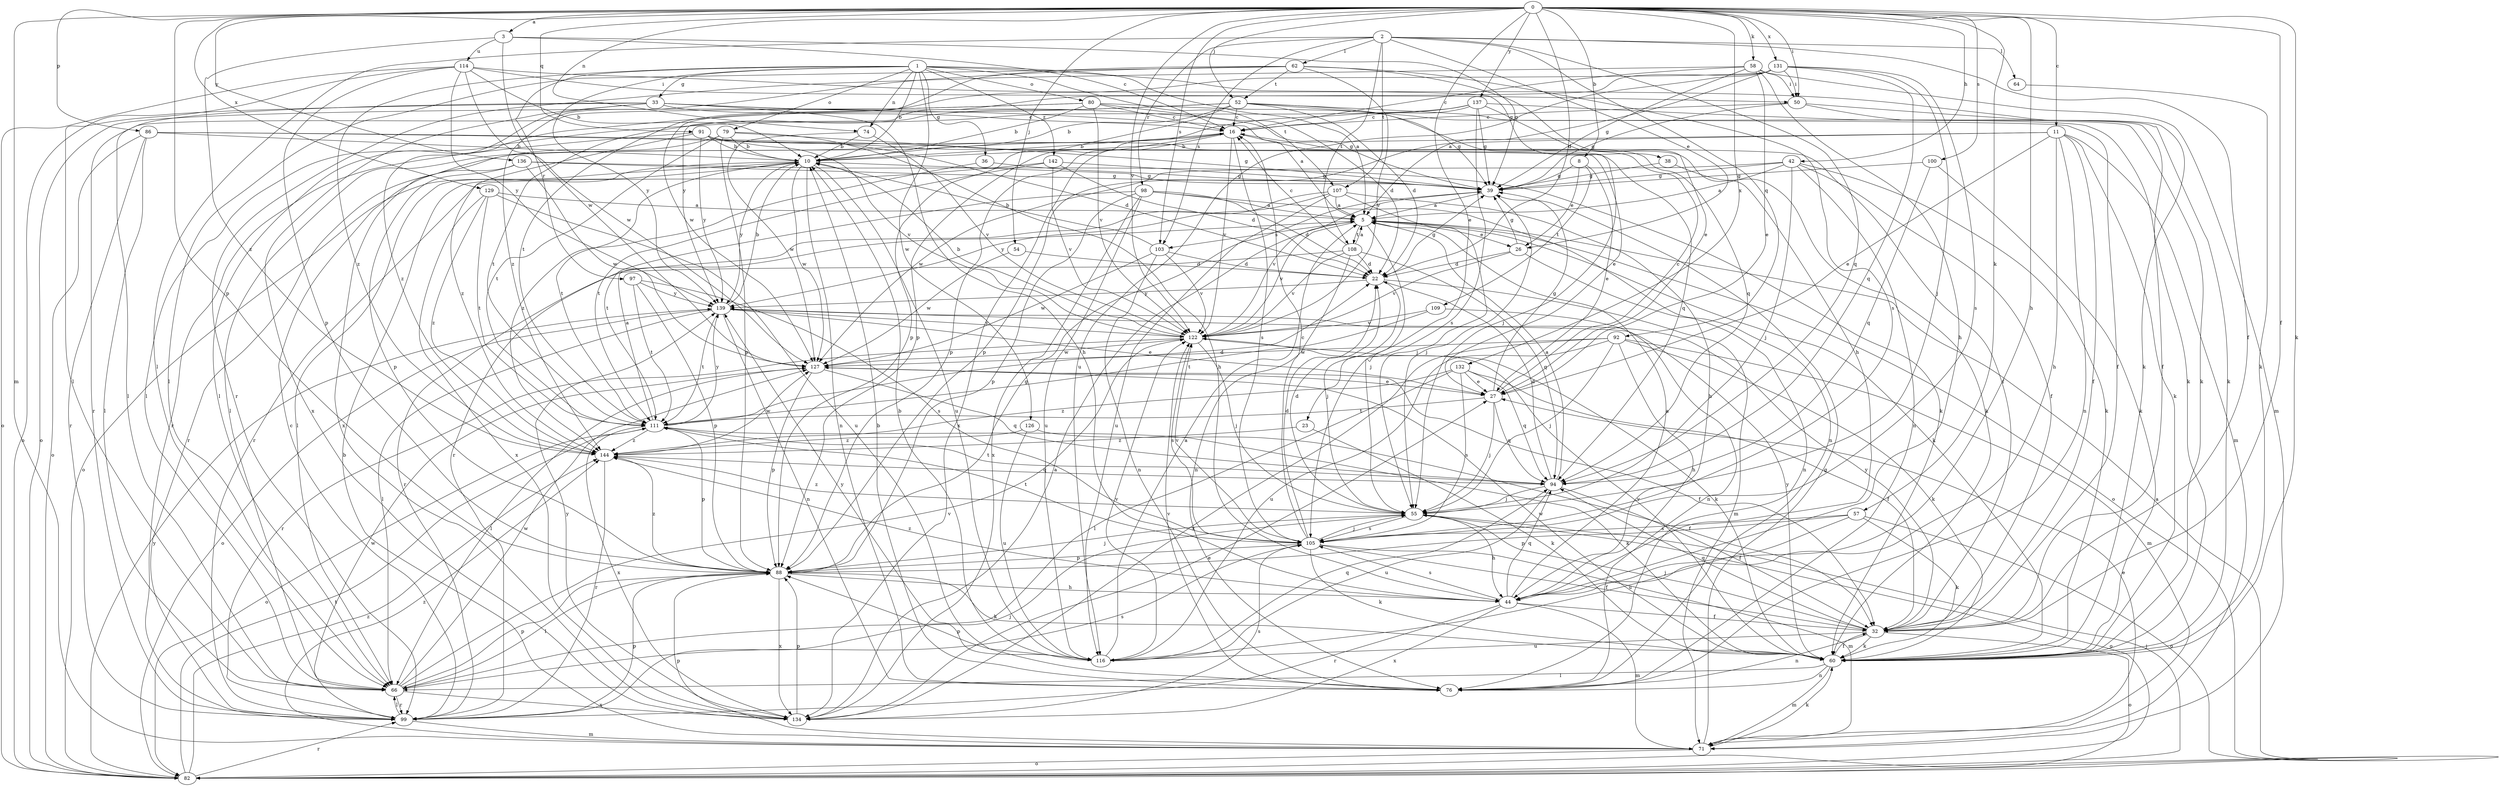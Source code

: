 strict digraph  {
0;
1;
2;
3;
5;
8;
10;
11;
16;
22;
23;
26;
27;
32;
33;
36;
38;
39;
42;
44;
50;
52;
54;
55;
57;
58;
60;
62;
64;
66;
71;
74;
76;
79;
80;
82;
86;
88;
91;
92;
94;
97;
98;
99;
100;
103;
105;
107;
108;
109;
111;
114;
116;
122;
126;
127;
129;
131;
132;
134;
136;
137;
139;
142;
144;
0 -> 3  [label=a];
0 -> 8  [label=b];
0 -> 11  [label=c];
0 -> 22  [label=d];
0 -> 23  [label=e];
0 -> 32  [label=f];
0 -> 42  [label=h];
0 -> 44  [label=h];
0 -> 50  [label=i];
0 -> 52  [label=j];
0 -> 54  [label=j];
0 -> 57  [label=k];
0 -> 58  [label=k];
0 -> 60  [label=k];
0 -> 71  [label=m];
0 -> 74  [label=n];
0 -> 86  [label=p];
0 -> 88  [label=p];
0 -> 91  [label=q];
0 -> 100  [label=s];
0 -> 103  [label=s];
0 -> 122  [label=v];
0 -> 129  [label=x];
0 -> 131  [label=x];
0 -> 132  [label=x];
0 -> 136  [label=y];
0 -> 137  [label=y];
1 -> 5  [label=a];
1 -> 10  [label=b];
1 -> 33  [label=g];
1 -> 36  [label=g];
1 -> 38  [label=g];
1 -> 74  [label=n];
1 -> 79  [label=o];
1 -> 80  [label=o];
1 -> 97  [label=r];
1 -> 107  [label=t];
1 -> 126  [label=w];
1 -> 139  [label=y];
1 -> 142  [label=z];
1 -> 144  [label=z];
2 -> 26  [label=e];
2 -> 32  [label=f];
2 -> 62  [label=l];
2 -> 64  [label=l];
2 -> 66  [label=l];
2 -> 92  [label=q];
2 -> 94  [label=q];
2 -> 98  [label=r];
2 -> 103  [label=s];
2 -> 107  [label=t];
2 -> 108  [label=t];
3 -> 16  [label=c];
3 -> 39  [label=g];
3 -> 114  [label=u];
3 -> 127  [label=w];
3 -> 144  [label=z];
5 -> 26  [label=e];
5 -> 55  [label=j];
5 -> 60  [label=k];
5 -> 82  [label=o];
5 -> 103  [label=s];
5 -> 108  [label=t];
5 -> 122  [label=v];
8 -> 26  [label=e];
8 -> 27  [label=e];
8 -> 39  [label=g];
8 -> 109  [label=t];
10 -> 39  [label=g];
10 -> 66  [label=l];
10 -> 76  [label=n];
10 -> 82  [label=o];
10 -> 111  [label=t];
10 -> 116  [label=u];
10 -> 127  [label=w];
10 -> 139  [label=y];
11 -> 10  [label=b];
11 -> 27  [label=e];
11 -> 32  [label=f];
11 -> 44  [label=h];
11 -> 60  [label=k];
11 -> 71  [label=m];
11 -> 76  [label=n];
11 -> 88  [label=p];
16 -> 10  [label=b];
16 -> 55  [label=j];
16 -> 66  [label=l];
16 -> 88  [label=p];
16 -> 105  [label=s];
16 -> 122  [label=v];
16 -> 134  [label=x];
22 -> 39  [label=g];
22 -> 55  [label=j];
22 -> 71  [label=m];
22 -> 139  [label=y];
23 -> 60  [label=k];
23 -> 144  [label=z];
26 -> 22  [label=d];
26 -> 39  [label=g];
26 -> 76  [label=n];
26 -> 122  [label=v];
27 -> 16  [label=c];
27 -> 39  [label=g];
27 -> 55  [label=j];
27 -> 94  [label=q];
27 -> 111  [label=t];
32 -> 55  [label=j];
32 -> 60  [label=k];
32 -> 76  [label=n];
32 -> 82  [label=o];
32 -> 94  [label=q];
32 -> 116  [label=u];
32 -> 139  [label=y];
33 -> 5  [label=a];
33 -> 16  [label=c];
33 -> 39  [label=g];
33 -> 44  [label=h];
33 -> 66  [label=l];
33 -> 82  [label=o];
33 -> 134  [label=x];
33 -> 144  [label=z];
36 -> 39  [label=g];
36 -> 144  [label=z];
38 -> 39  [label=g];
38 -> 60  [label=k];
39 -> 5  [label=a];
39 -> 55  [label=j];
39 -> 122  [label=v];
42 -> 5  [label=a];
42 -> 32  [label=f];
42 -> 39  [label=g];
42 -> 55  [label=j];
42 -> 60  [label=k];
42 -> 76  [label=n];
42 -> 127  [label=w];
44 -> 5  [label=a];
44 -> 32  [label=f];
44 -> 71  [label=m];
44 -> 94  [label=q];
44 -> 99  [label=r];
44 -> 105  [label=s];
44 -> 134  [label=x];
44 -> 144  [label=z];
50 -> 16  [label=c];
50 -> 32  [label=f];
50 -> 39  [label=g];
50 -> 60  [label=k];
52 -> 10  [label=b];
52 -> 16  [label=c];
52 -> 22  [label=d];
52 -> 32  [label=f];
52 -> 39  [label=g];
52 -> 60  [label=k];
52 -> 66  [label=l];
52 -> 88  [label=p];
52 -> 111  [label=t];
54 -> 22  [label=d];
54 -> 127  [label=w];
55 -> 22  [label=d];
55 -> 44  [label=h];
55 -> 82  [label=o];
55 -> 105  [label=s];
55 -> 144  [label=z];
57 -> 60  [label=k];
57 -> 82  [label=o];
57 -> 88  [label=p];
57 -> 105  [label=s];
57 -> 116  [label=u];
58 -> 16  [label=c];
58 -> 27  [label=e];
58 -> 39  [label=g];
58 -> 44  [label=h];
58 -> 50  [label=i];
58 -> 71  [label=m];
58 -> 99  [label=r];
60 -> 32  [label=f];
60 -> 66  [label=l];
60 -> 71  [label=m];
60 -> 76  [label=n];
60 -> 122  [label=v];
60 -> 127  [label=w];
60 -> 139  [label=y];
62 -> 27  [label=e];
62 -> 66  [label=l];
62 -> 105  [label=s];
62 -> 122  [label=v];
62 -> 127  [label=w];
62 -> 144  [label=z];
62 -> 52  [label=t];
64 -> 60  [label=k];
66 -> 88  [label=p];
66 -> 99  [label=r];
66 -> 105  [label=s];
66 -> 122  [label=v];
66 -> 127  [label=w];
66 -> 134  [label=x];
71 -> 10  [label=b];
71 -> 27  [label=e];
71 -> 39  [label=g];
71 -> 60  [label=k];
71 -> 82  [label=o];
71 -> 88  [label=p];
71 -> 144  [label=z];
74 -> 10  [label=b];
74 -> 122  [label=v];
74 -> 127  [label=w];
76 -> 10  [label=b];
76 -> 88  [label=p];
76 -> 122  [label=v];
79 -> 10  [label=b];
79 -> 39  [label=g];
79 -> 44  [label=h];
79 -> 88  [label=p];
79 -> 111  [label=t];
79 -> 134  [label=x];
80 -> 10  [label=b];
80 -> 16  [label=c];
80 -> 22  [label=d];
80 -> 82  [label=o];
80 -> 94  [label=q];
80 -> 99  [label=r];
80 -> 122  [label=v];
82 -> 5  [label=a];
82 -> 55  [label=j];
82 -> 99  [label=r];
82 -> 111  [label=t];
82 -> 139  [label=y];
82 -> 144  [label=z];
86 -> 10  [label=b];
86 -> 27  [label=e];
86 -> 66  [label=l];
86 -> 82  [label=o];
86 -> 94  [label=q];
86 -> 99  [label=r];
88 -> 39  [label=g];
88 -> 44  [label=h];
88 -> 55  [label=j];
88 -> 60  [label=k];
88 -> 66  [label=l];
88 -> 134  [label=x];
88 -> 144  [label=z];
91 -> 10  [label=b];
91 -> 22  [label=d];
91 -> 32  [label=f];
91 -> 99  [label=r];
91 -> 122  [label=v];
91 -> 139  [label=y];
91 -> 144  [label=z];
92 -> 44  [label=h];
92 -> 55  [label=j];
92 -> 60  [label=k];
92 -> 71  [label=m];
92 -> 116  [label=u];
92 -> 127  [label=w];
92 -> 134  [label=x];
94 -> 5  [label=a];
94 -> 22  [label=d];
94 -> 32  [label=f];
94 -> 55  [label=j];
94 -> 111  [label=t];
94 -> 116  [label=u];
97 -> 88  [label=p];
97 -> 105  [label=s];
97 -> 111  [label=t];
97 -> 139  [label=y];
98 -> 5  [label=a];
98 -> 22  [label=d];
98 -> 76  [label=n];
98 -> 88  [label=p];
98 -> 111  [label=t];
98 -> 116  [label=u];
98 -> 134  [label=x];
99 -> 16  [label=c];
99 -> 55  [label=j];
99 -> 66  [label=l];
99 -> 71  [label=m];
99 -> 88  [label=p];
99 -> 127  [label=w];
100 -> 39  [label=g];
100 -> 60  [label=k];
100 -> 94  [label=q];
103 -> 10  [label=b];
103 -> 22  [label=d];
103 -> 76  [label=n];
103 -> 122  [label=v];
103 -> 127  [label=w];
105 -> 16  [label=c];
105 -> 22  [label=d];
105 -> 32  [label=f];
105 -> 55  [label=j];
105 -> 60  [label=k];
105 -> 71  [label=m];
105 -> 88  [label=p];
105 -> 111  [label=t];
105 -> 122  [label=v];
107 -> 5  [label=a];
107 -> 44  [label=h];
107 -> 55  [label=j];
107 -> 99  [label=r];
107 -> 116  [label=u];
107 -> 139  [label=y];
108 -> 5  [label=a];
108 -> 16  [label=c];
108 -> 22  [label=d];
108 -> 76  [label=n];
108 -> 94  [label=q];
108 -> 99  [label=r];
108 -> 122  [label=v];
109 -> 76  [label=n];
109 -> 111  [label=t];
109 -> 122  [label=v];
111 -> 5  [label=a];
111 -> 22  [label=d];
111 -> 60  [label=k];
111 -> 82  [label=o];
111 -> 88  [label=p];
111 -> 134  [label=x];
111 -> 139  [label=y];
111 -> 144  [label=z];
114 -> 10  [label=b];
114 -> 50  [label=i];
114 -> 60  [label=k];
114 -> 66  [label=l];
114 -> 82  [label=o];
114 -> 88  [label=p];
114 -> 127  [label=w];
114 -> 139  [label=y];
116 -> 5  [label=a];
116 -> 10  [label=b];
116 -> 94  [label=q];
116 -> 122  [label=v];
116 -> 139  [label=y];
122 -> 10  [label=b];
122 -> 55  [label=j];
122 -> 60  [label=k];
122 -> 99  [label=r];
122 -> 105  [label=s];
122 -> 127  [label=w];
126 -> 32  [label=f];
126 -> 116  [label=u];
126 -> 144  [label=z];
127 -> 27  [label=e];
127 -> 32  [label=f];
127 -> 66  [label=l];
127 -> 88  [label=p];
127 -> 94  [label=q];
129 -> 5  [label=a];
129 -> 111  [label=t];
129 -> 116  [label=u];
129 -> 134  [label=x];
129 -> 144  [label=z];
131 -> 5  [label=a];
131 -> 50  [label=i];
131 -> 55  [label=j];
131 -> 94  [label=q];
131 -> 105  [label=s];
131 -> 111  [label=t];
131 -> 116  [label=u];
131 -> 139  [label=y];
132 -> 27  [label=e];
132 -> 32  [label=f];
132 -> 66  [label=l];
132 -> 94  [label=q];
132 -> 105  [label=s];
132 -> 144  [label=z];
134 -> 5  [label=a];
134 -> 27  [label=e];
134 -> 88  [label=p];
134 -> 105  [label=s];
134 -> 139  [label=y];
136 -> 39  [label=g];
136 -> 60  [label=k];
136 -> 88  [label=p];
136 -> 99  [label=r];
136 -> 127  [label=w];
137 -> 16  [label=c];
137 -> 39  [label=g];
137 -> 44  [label=h];
137 -> 60  [label=k];
137 -> 66  [label=l];
137 -> 88  [label=p];
137 -> 105  [label=s];
139 -> 10  [label=b];
139 -> 27  [label=e];
139 -> 66  [label=l];
139 -> 76  [label=n];
139 -> 82  [label=o];
139 -> 111  [label=t];
139 -> 122  [label=v];
142 -> 22  [label=d];
142 -> 39  [label=g];
142 -> 99  [label=r];
142 -> 111  [label=t];
142 -> 122  [label=v];
144 -> 94  [label=q];
144 -> 99  [label=r];
144 -> 127  [label=w];
}
